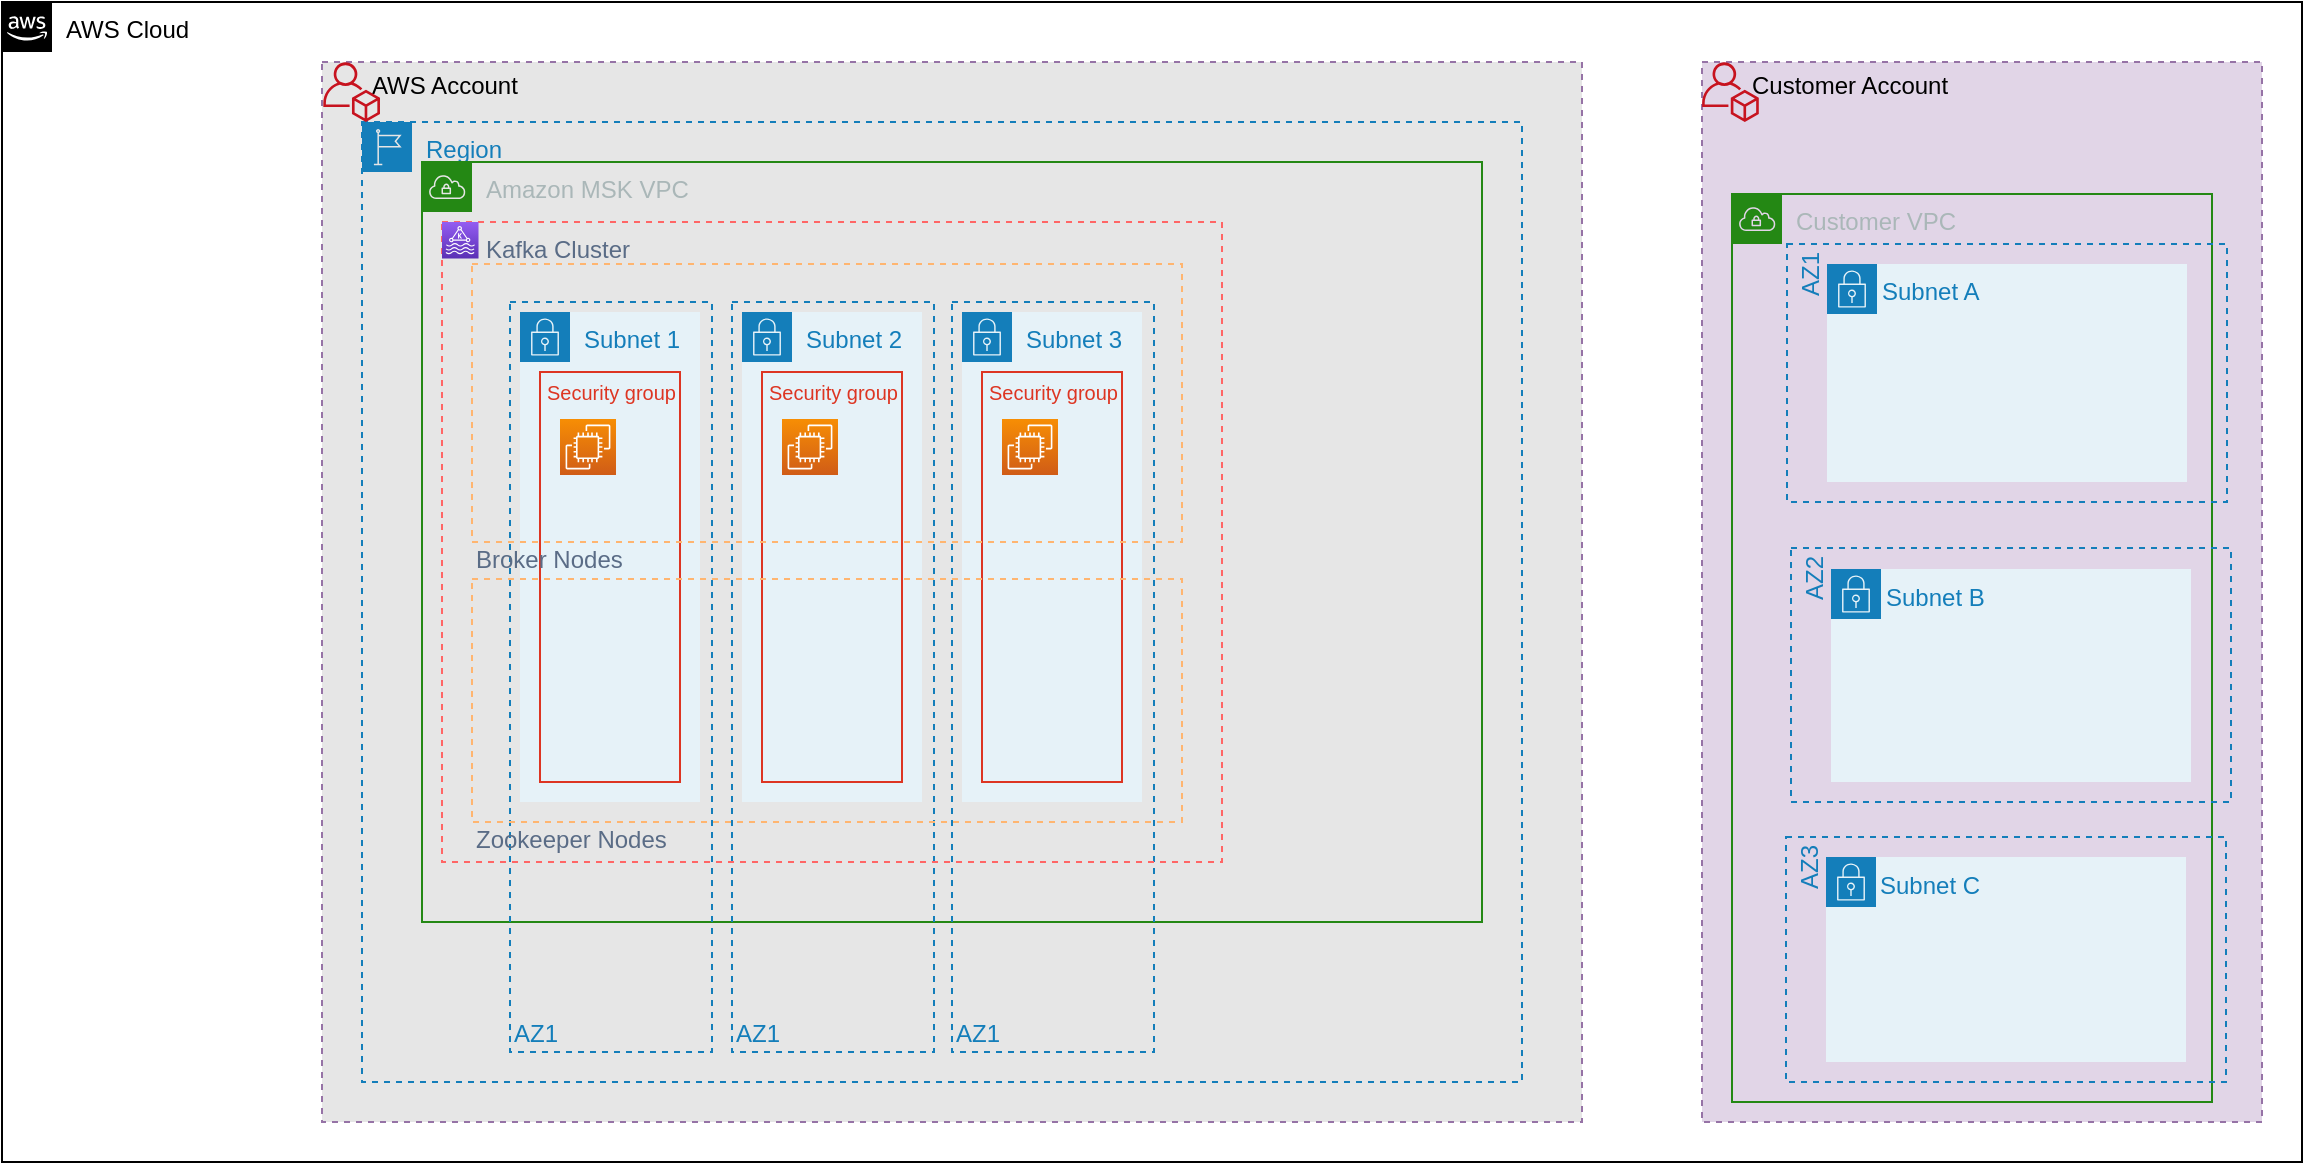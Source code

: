 <mxfile version="13.7.9" type="github">
  <diagram id="V1Vt3t-gvWR1uWZImgzx" name="Page-1">
    <mxGraphModel dx="1387" dy="724" grid="1" gridSize="10" guides="1" tooltips="1" connect="1" arrows="1" fold="1" page="1" pageScale="1" pageWidth="850" pageHeight="1100" math="0" shadow="0">
      <root>
        <mxCell id="0" />
        <mxCell id="1" parent="0" />
        <mxCell id="1BtDdk1bDg7Nho7uQYB1-234" value="AWS Cloud" style="points=[[0,0],[0.25,0],[0.5,0],[0.75,0],[1,0],[1,0.25],[1,0.5],[1,0.75],[1,1],[0.75,1],[0.5,1],[0.25,1],[0,1],[0,0.75],[0,0.5],[0,0.25]];outlineConnect=0;html=1;whiteSpace=wrap;fontSize=12;fontStyle=0;shape=mxgraph.aws4.group;grIcon=mxgraph.aws4.group_aws_cloud_alt;verticalAlign=top;align=left;spacingLeft=30;dashed=0;" parent="1" vertex="1">
          <mxGeometry x="10" y="10" width="1150" height="580" as="geometry" />
        </mxCell>
        <mxCell id="1BtDdk1bDg7Nho7uQYB1-235" value="AWS Account" style="strokeColor=#9673a6;dashed=1;verticalAlign=top;fontStyle=0;align=left;fillColor=#E6E6E6;spacingLeft=25;spacing=0;" parent="1" vertex="1">
          <mxGeometry x="170" y="40" width="630" height="530" as="geometry" />
        </mxCell>
        <mxCell id="nCu4ia7cNSywYEdHrDN9-3" value="Region" style="points=[[0,0],[0.25,0],[0.5,0],[0.75,0],[1,0],[1,0.25],[1,0.5],[1,0.75],[1,1],[0.75,1],[0.5,1],[0.25,1],[0,1],[0,0.75],[0,0.5],[0,0.25]];outlineConnect=0;gradientColor=none;html=1;whiteSpace=wrap;fontSize=12;fontStyle=0;shape=mxgraph.aws4.group;grIcon=mxgraph.aws4.group_region;strokeColor=#147EBA;fillColor=none;verticalAlign=top;align=left;spacingLeft=30;fontColor=#147EBA;dashed=1;" vertex="1" parent="1">
          <mxGeometry x="190" y="70" width="580" height="480" as="geometry" />
        </mxCell>
        <mxCell id="1BtDdk1bDg7Nho7uQYB1-239" value="Amazon MSK VPC" style="points=[[0,0],[0.25,0],[0.5,0],[0.75,0],[1,0],[1,0.25],[1,0.5],[1,0.75],[1,1],[0.75,1],[0.5,1],[0.25,1],[0,1],[0,0.75],[0,0.5],[0,0.25]];outlineConnect=0;gradientColor=none;html=1;whiteSpace=wrap;fontSize=12;fontStyle=0;shape=mxgraph.aws4.group;grIcon=mxgraph.aws4.group_vpc;strokeColor=#248814;fillColor=none;verticalAlign=top;align=left;spacingLeft=30;fontColor=#AAB7B8;dashed=0;" parent="1" vertex="1">
          <mxGeometry x="220" y="90" width="530" height="380" as="geometry" />
        </mxCell>
        <mxCell id="nCu4ia7cNSywYEdHrDN9-9" value="AZ1" style="fillColor=none;strokeColor=#147EBA;dashed=1;verticalAlign=bottom;fontStyle=0;fontColor=#147EBA;align=left;" vertex="1" parent="1">
          <mxGeometry x="485" y="160" width="101" height="375" as="geometry" />
        </mxCell>
        <mxCell id="nCu4ia7cNSywYEdHrDN9-5" value="AZ1" style="fillColor=none;strokeColor=#147EBA;dashed=1;verticalAlign=bottom;fontStyle=0;fontColor=#147EBA;align=left;" vertex="1" parent="1">
          <mxGeometry x="375" y="160" width="101" height="375" as="geometry" />
        </mxCell>
        <mxCell id="nCu4ia7cNSywYEdHrDN9-4" value="AZ1" style="fillColor=none;strokeColor=#147EBA;dashed=1;verticalAlign=bottom;fontStyle=0;fontColor=#147EBA;align=left;" vertex="1" parent="1">
          <mxGeometry x="264" y="160" width="101" height="375" as="geometry" />
        </mxCell>
        <mxCell id="nCu4ia7cNSywYEdHrDN9-13" value="Kafka Cluster" style="fillColor=none;verticalAlign=top;fontStyle=0;fontColor=#5A6C86;align=left;spacingLeft=20;strokeColor=#FF6666;dashed=1;" vertex="1" parent="1">
          <mxGeometry x="230" y="120" width="390" height="320" as="geometry" />
        </mxCell>
        <mxCell id="1BtDdk1bDg7Nho7uQYB1-238" value="Customer Account" style="fillColor=#e1d5e7;strokeColor=#9673a6;dashed=1;verticalAlign=top;fontStyle=0;align=left;spacingLeft=25;spacing=0;" parent="1" vertex="1">
          <mxGeometry x="860" y="40" width="280" height="530" as="geometry" />
        </mxCell>
        <mxCell id="1BtDdk1bDg7Nho7uQYB1-243" value="Customer VPC" style="points=[[0,0],[0.25,0],[0.5,0],[0.75,0],[1,0],[1,0.25],[1,0.5],[1,0.75],[1,1],[0.75,1],[0.5,1],[0.25,1],[0,1],[0,0.75],[0,0.5],[0,0.25]];outlineConnect=0;gradientColor=none;html=1;whiteSpace=wrap;fontSize=12;fontStyle=0;shape=mxgraph.aws4.group;grIcon=mxgraph.aws4.group_vpc;strokeColor=#248814;fillColor=none;verticalAlign=top;align=left;spacingLeft=30;fontColor=#AAB7B8;dashed=0;" parent="1" vertex="1">
          <mxGeometry x="875" y="106" width="240" height="454" as="geometry" />
        </mxCell>
        <mxCell id="1BtDdk1bDg7Nho7uQYB1-244" value="AZ1" style="fillColor=none;strokeColor=#147EBA;dashed=1;verticalAlign=top;fontStyle=0;fontColor=#147EBA;align=right;horizontal=0;spacing=0;spacingRight=4;" parent="1" vertex="1">
          <mxGeometry x="902.5" y="131" width="220" height="129" as="geometry" />
        </mxCell>
        <mxCell id="1BtDdk1bDg7Nho7uQYB1-245" value="AZ2" style="fillColor=none;strokeColor=#147EBA;dashed=1;verticalAlign=top;fontStyle=0;fontColor=#147EBA;align=right;horizontal=0;spacing=0;spacingRight=4;" parent="1" vertex="1">
          <mxGeometry x="904.5" y="283" width="220" height="127" as="geometry" />
        </mxCell>
        <mxCell id="1BtDdk1bDg7Nho7uQYB1-246" value="AZ3" style="fillColor=none;strokeColor=#147EBA;dashed=1;verticalAlign=top;fontStyle=0;fontColor=#147EBA;align=right;horizontal=0;spacing=0;spacingRight=4;" parent="1" vertex="1">
          <mxGeometry x="902" y="427.5" width="220" height="122.5" as="geometry" />
        </mxCell>
        <mxCell id="1BtDdk1bDg7Nho7uQYB1-247" value="Subnet 1" style="points=[[0,0],[0.25,0],[0.5,0],[0.75,0],[1,0],[1,0.25],[1,0.5],[1,0.75],[1,1],[0.75,1],[0.5,1],[0.25,1],[0,1],[0,0.75],[0,0.5],[0,0.25]];outlineConnect=0;gradientColor=none;html=1;whiteSpace=wrap;fontSize=12;fontStyle=0;shape=mxgraph.aws4.group;grIcon=mxgraph.aws4.group_security_group;grStroke=0;strokeColor=#147EBA;fillColor=#E6F2F8;verticalAlign=top;align=left;spacingLeft=30;fontColor=#147EBA;dashed=0;" parent="1" vertex="1">
          <mxGeometry x="269" y="165" width="90" height="245" as="geometry" />
        </mxCell>
        <mxCell id="1BtDdk1bDg7Nho7uQYB1-250" value="Subnet A" style="points=[[0,0],[0.25,0],[0.5,0],[0.75,0],[1,0],[1,0.25],[1,0.5],[1,0.75],[1,1],[0.75,1],[0.5,1],[0.25,1],[0,1],[0,0.75],[0,0.5],[0,0.25]];outlineConnect=0;gradientColor=none;html=1;whiteSpace=wrap;fontSize=12;fontStyle=0;shape=mxgraph.aws4.group;grIcon=mxgraph.aws4.group_security_group;grStroke=0;strokeColor=#147EBA;fillColor=#E6F2F8;verticalAlign=top;align=left;spacingLeft=25;fontColor=#147EBA;dashed=0;" parent="1" vertex="1">
          <mxGeometry x="922.5" y="141" width="180" height="109" as="geometry" />
        </mxCell>
        <mxCell id="1BtDdk1bDg7Nho7uQYB1-251" value="Subnet B" style="points=[[0,0],[0.25,0],[0.5,0],[0.75,0],[1,0],[1,0.25],[1,0.5],[1,0.75],[1,1],[0.75,1],[0.5,1],[0.25,1],[0,1],[0,0.75],[0,0.5],[0,0.25]];outlineConnect=0;gradientColor=none;html=1;whiteSpace=wrap;fontSize=12;fontStyle=0;shape=mxgraph.aws4.group;grIcon=mxgraph.aws4.group_security_group;grStroke=0;strokeColor=#147EBA;fillColor=#E6F2F8;verticalAlign=top;align=left;spacingLeft=25;fontColor=#147EBA;dashed=0;" parent="1" vertex="1">
          <mxGeometry x="924.5" y="293.5" width="180" height="106.5" as="geometry" />
        </mxCell>
        <mxCell id="1BtDdk1bDg7Nho7uQYB1-252" value="Subnet C" style="points=[[0,0],[0.25,0],[0.5,0],[0.75,0],[1,0],[1,0.25],[1,0.5],[1,0.75],[1,1],[0.75,1],[0.5,1],[0.25,1],[0,1],[0,0.75],[0,0.5],[0,0.25]];outlineConnect=0;gradientColor=none;html=1;whiteSpace=wrap;fontSize=12;fontStyle=0;shape=mxgraph.aws4.group;grIcon=mxgraph.aws4.group_security_group;grStroke=0;strokeColor=#147EBA;fillColor=#E6F2F8;verticalAlign=top;align=left;spacingLeft=25;fontColor=#147EBA;dashed=0;" parent="1" vertex="1">
          <mxGeometry x="922" y="437.5" width="180" height="102.5" as="geometry" />
        </mxCell>
        <mxCell id="1BtDdk1bDg7Nho7uQYB1-255" value="Security group" style="fillColor=none;strokeColor=#DD3522;verticalAlign=top;fontStyle=0;fontColor=#DD3522;align=right;fontSize=10;spacing=0;spacingLeft=0;spacingRight=2;" parent="1" vertex="1">
          <mxGeometry x="279" y="195" width="70" height="205" as="geometry" />
        </mxCell>
        <mxCell id="1BtDdk1bDg7Nho7uQYB1-288" value="" style="outlineConnect=0;fontColor=#232F3E;gradientColor=#945DF2;gradientDirection=north;fillColor=#5A30B5;strokeColor=#ffffff;dashed=0;verticalLabelPosition=bottom;verticalAlign=top;align=left;html=1;fontSize=12;fontStyle=0;aspect=fixed;shape=mxgraph.aws4.resourceIcon;resIcon=mxgraph.aws4.managed_streaming_for_kafka;" parent="1" vertex="1">
          <mxGeometry x="229.999" y="120" width="18.261" height="18.261" as="geometry" />
        </mxCell>
        <mxCell id="1BtDdk1bDg7Nho7uQYB1-337" value="" style="outlineConnect=0;fontColor=#232F3E;gradientColor=none;fillColor=#C7131F;strokeColor=none;dashed=0;verticalLabelPosition=bottom;verticalAlign=top;align=center;html=1;fontSize=12;fontStyle=0;aspect=fixed;pointerEvents=1;shape=mxgraph.aws4.organizations_account;" parent="1" vertex="1">
          <mxGeometry x="170.59" y="40" width="28.46" height="30" as="geometry" />
        </mxCell>
        <mxCell id="1BtDdk1bDg7Nho7uQYB1-338" value="" style="outlineConnect=0;fontColor=#232F3E;gradientColor=none;fillColor=#C7131F;strokeColor=none;dashed=0;verticalLabelPosition=bottom;verticalAlign=top;align=center;html=1;fontSize=12;fontStyle=0;aspect=fixed;pointerEvents=1;shape=mxgraph.aws4.organizations_account;" parent="1" vertex="1">
          <mxGeometry x="860" y="40" width="28.46" height="30" as="geometry" />
        </mxCell>
        <mxCell id="nCu4ia7cNSywYEdHrDN9-1" value="" style="outlineConnect=0;fontColor=#232F3E;gradientColor=#F78E04;gradientDirection=north;fillColor=#D05C17;strokeColor=#ffffff;dashed=0;verticalLabelPosition=bottom;verticalAlign=top;align=center;html=1;fontSize=12;fontStyle=0;aspect=fixed;shape=mxgraph.aws4.resourceIcon;resIcon=mxgraph.aws4.ec2;" vertex="1" parent="1">
          <mxGeometry x="289" y="218.5" width="28" height="28" as="geometry" />
        </mxCell>
        <mxCell id="nCu4ia7cNSywYEdHrDN9-6" value="Subnet 2" style="points=[[0,0],[0.25,0],[0.5,0],[0.75,0],[1,0],[1,0.25],[1,0.5],[1,0.75],[1,1],[0.75,1],[0.5,1],[0.25,1],[0,1],[0,0.75],[0,0.5],[0,0.25]];outlineConnect=0;gradientColor=none;html=1;whiteSpace=wrap;fontSize=12;fontStyle=0;shape=mxgraph.aws4.group;grIcon=mxgraph.aws4.group_security_group;grStroke=0;strokeColor=#147EBA;fillColor=#E6F2F8;verticalAlign=top;align=left;spacingLeft=30;fontColor=#147EBA;dashed=0;" vertex="1" parent="1">
          <mxGeometry x="380" y="165" width="90" height="245" as="geometry" />
        </mxCell>
        <mxCell id="nCu4ia7cNSywYEdHrDN9-7" value="Security group" style="fillColor=none;strokeColor=#DD3522;verticalAlign=top;fontStyle=0;fontColor=#DD3522;align=right;fontSize=10;spacing=0;spacingLeft=0;spacingRight=2;" vertex="1" parent="1">
          <mxGeometry x="390" y="195" width="70" height="205" as="geometry" />
        </mxCell>
        <mxCell id="nCu4ia7cNSywYEdHrDN9-8" value="" style="outlineConnect=0;fontColor=#232F3E;gradientColor=#F78E04;gradientDirection=north;fillColor=#D05C17;strokeColor=#ffffff;dashed=0;verticalLabelPosition=bottom;verticalAlign=top;align=center;html=1;fontSize=12;fontStyle=0;aspect=fixed;shape=mxgraph.aws4.resourceIcon;resIcon=mxgraph.aws4.ec2;" vertex="1" parent="1">
          <mxGeometry x="400" y="218.5" width="28" height="28" as="geometry" />
        </mxCell>
        <mxCell id="nCu4ia7cNSywYEdHrDN9-10" value="Subnet 3" style="points=[[0,0],[0.25,0],[0.5,0],[0.75,0],[1,0],[1,0.25],[1,0.5],[1,0.75],[1,1],[0.75,1],[0.5,1],[0.25,1],[0,1],[0,0.75],[0,0.5],[0,0.25]];outlineConnect=0;gradientColor=none;html=1;whiteSpace=wrap;fontSize=12;fontStyle=0;shape=mxgraph.aws4.group;grIcon=mxgraph.aws4.group_security_group;grStroke=0;strokeColor=#147EBA;fillColor=#E6F2F8;verticalAlign=top;align=left;spacingLeft=30;fontColor=#147EBA;dashed=0;" vertex="1" parent="1">
          <mxGeometry x="490" y="165" width="90" height="245" as="geometry" />
        </mxCell>
        <mxCell id="nCu4ia7cNSywYEdHrDN9-11" value="Security group" style="fillColor=none;strokeColor=#DD3522;verticalAlign=top;fontStyle=0;fontColor=#DD3522;align=right;fontSize=10;spacing=0;spacingLeft=0;spacingRight=2;" vertex="1" parent="1">
          <mxGeometry x="500" y="195" width="70" height="205" as="geometry" />
        </mxCell>
        <mxCell id="nCu4ia7cNSywYEdHrDN9-12" value="" style="outlineConnect=0;fontColor=#232F3E;gradientColor=#F78E04;gradientDirection=north;fillColor=#D05C17;strokeColor=#ffffff;dashed=0;verticalLabelPosition=bottom;verticalAlign=top;align=center;html=1;fontSize=12;fontStyle=0;aspect=fixed;shape=mxgraph.aws4.resourceIcon;resIcon=mxgraph.aws4.ec2;" vertex="1" parent="1">
          <mxGeometry x="510" y="218.5" width="28" height="28" as="geometry" />
        </mxCell>
        <mxCell id="nCu4ia7cNSywYEdHrDN9-15" value="Zookeeper Nodes" style="fillColor=none;verticalAlign=bottom;fontStyle=0;fontColor=#5A6C86;align=left;strokeColor=#FFB570;spacingTop=0;spacingBottom=-18;dashed=1;" vertex="1" parent="1">
          <mxGeometry x="245" y="298.5" width="355" height="121.5" as="geometry" />
        </mxCell>
        <mxCell id="nCu4ia7cNSywYEdHrDN9-14" value="Broker Nodes" style="fillColor=none;verticalAlign=bottom;fontStyle=0;fontColor=#5A6C86;align=left;strokeColor=#FFB570;spacingTop=0;spacingBottom=-18;dashed=1;" vertex="1" parent="1">
          <mxGeometry x="245" y="141" width="355" height="139" as="geometry" />
        </mxCell>
      </root>
    </mxGraphModel>
  </diagram>
</mxfile>
